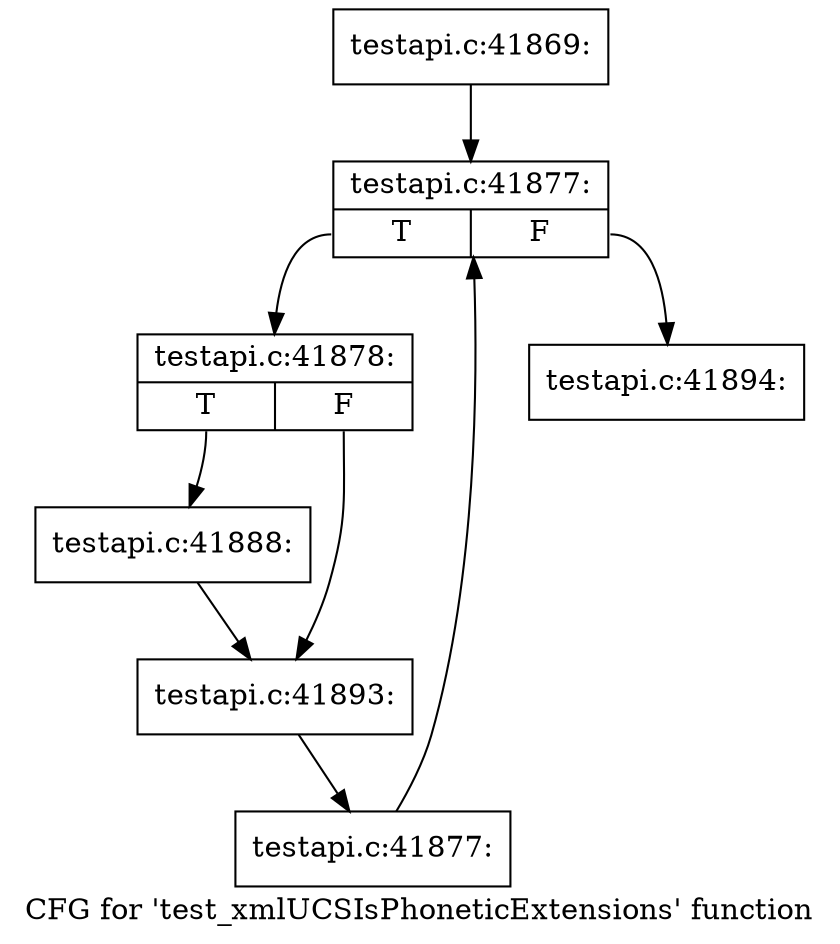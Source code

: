 digraph "CFG for 'test_xmlUCSIsPhoneticExtensions' function" {
	label="CFG for 'test_xmlUCSIsPhoneticExtensions' function";

	Node0x57657f0 [shape=record,label="{testapi.c:41869:}"];
	Node0x57657f0 -> Node0x576d130;
	Node0x576d130 [shape=record,label="{testapi.c:41877:|{<s0>T|<s1>F}}"];
	Node0x576d130:s0 -> Node0x576d410;
	Node0x576d130:s1 -> Node0x576cf90;
	Node0x576d410 [shape=record,label="{testapi.c:41878:|{<s0>T|<s1>F}}"];
	Node0x576d410:s0 -> Node0x576e270;
	Node0x576d410:s1 -> Node0x576ea40;
	Node0x576e270 [shape=record,label="{testapi.c:41888:}"];
	Node0x576e270 -> Node0x576ea40;
	Node0x576ea40 [shape=record,label="{testapi.c:41893:}"];
	Node0x576ea40 -> Node0x576d380;
	Node0x576d380 [shape=record,label="{testapi.c:41877:}"];
	Node0x576d380 -> Node0x576d130;
	Node0x576cf90 [shape=record,label="{testapi.c:41894:}"];
}
